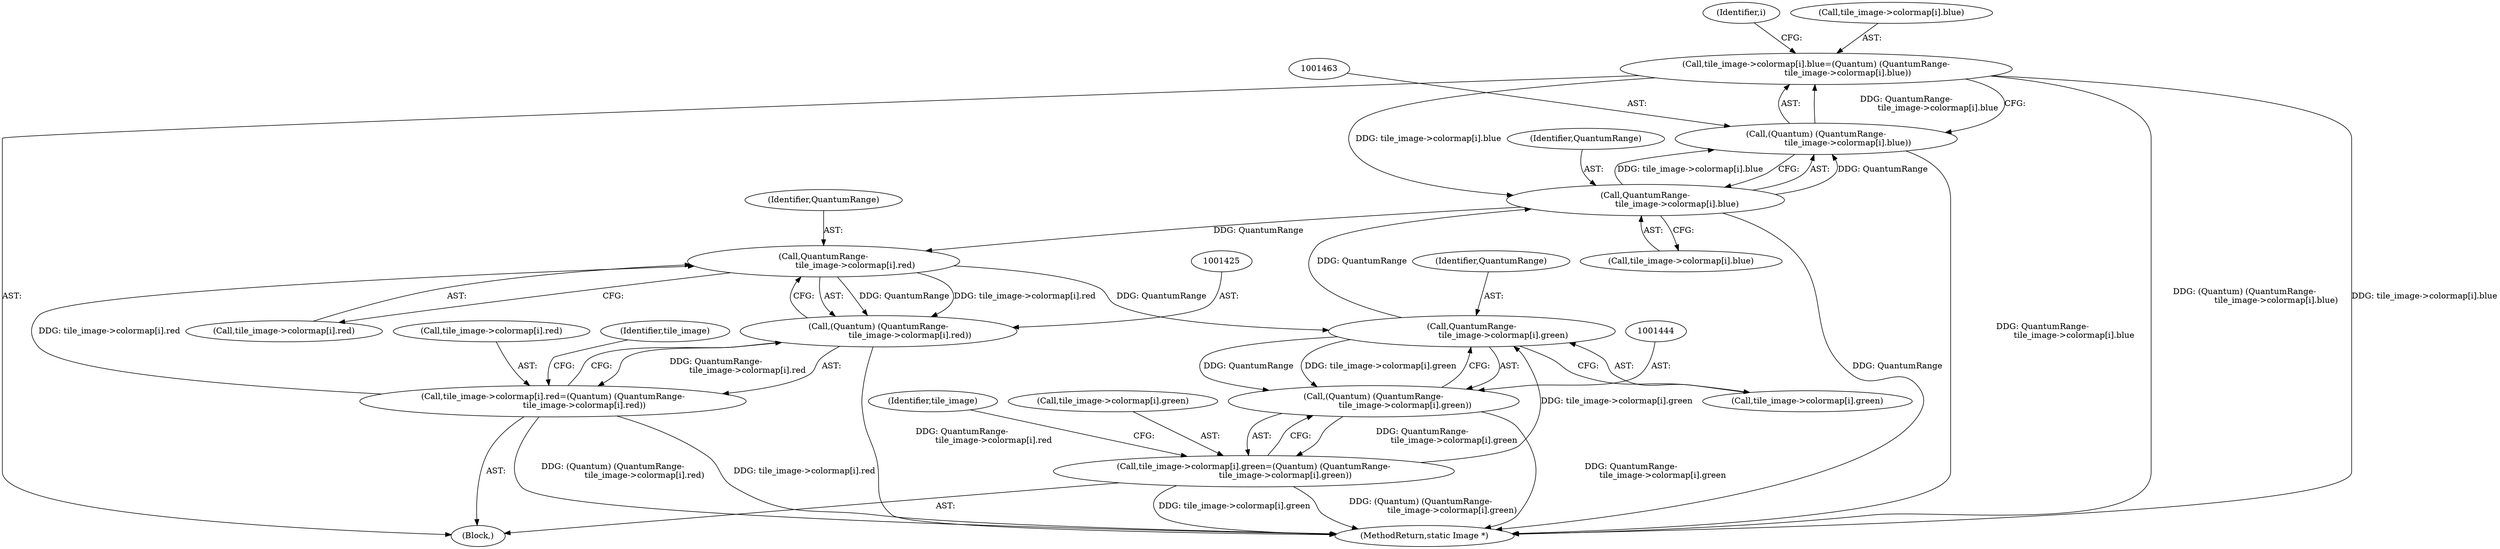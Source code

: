 digraph "0_ImageMagick_6b6bff054d569a77973f2140c0e86366e6168a6c_1@array" {
"1001454" [label="(Call,tile_image->colormap[i].blue=(Quantum) (QuantumRange-\n                        tile_image->colormap[i].blue))"];
"1001462" [label="(Call,(Quantum) (QuantumRange-\n                        tile_image->colormap[i].blue))"];
"1001464" [label="(Call,QuantumRange-\n                        tile_image->colormap[i].blue)"];
"1001445" [label="(Call,QuantumRange-\n                        tile_image->colormap[i].green)"];
"1001426" [label="(Call,QuantumRange-\n                        tile_image->colormap[i].red)"];
"1001416" [label="(Call,tile_image->colormap[i].red=(Quantum) (QuantumRange-\n                        tile_image->colormap[i].red))"];
"1001424" [label="(Call,(Quantum) (QuantumRange-\n                        tile_image->colormap[i].red))"];
"1001435" [label="(Call,tile_image->colormap[i].green=(Quantum) (QuantumRange-\n                        tile_image->colormap[i].green))"];
"1001443" [label="(Call,(Quantum) (QuantumRange-\n                        tile_image->colormap[i].green))"];
"1001454" [label="(Call,tile_image->colormap[i].blue=(Quantum) (QuantumRange-\n                        tile_image->colormap[i].blue))"];
"1001415" [label="(Block,)"];
"1001458" [label="(Identifier,tile_image)"];
"1001424" [label="(Call,(Quantum) (QuantumRange-\n                        tile_image->colormap[i].red))"];
"1001417" [label="(Call,tile_image->colormap[i].red)"];
"1001414" [label="(Identifier,i)"];
"1001445" [label="(Call,QuantumRange-\n                        tile_image->colormap[i].green)"];
"1001466" [label="(Call,tile_image->colormap[i].blue)"];
"1001435" [label="(Call,tile_image->colormap[i].green=(Quantum) (QuantumRange-\n                        tile_image->colormap[i].green))"];
"1001454" [label="(Call,tile_image->colormap[i].blue=(Quantum) (QuantumRange-\n                        tile_image->colormap[i].blue))"];
"1001428" [label="(Call,tile_image->colormap[i].red)"];
"1001436" [label="(Call,tile_image->colormap[i].green)"];
"1002573" [label="(MethodReturn,static Image *)"];
"1001426" [label="(Call,QuantumRange-\n                        tile_image->colormap[i].red)"];
"1001416" [label="(Call,tile_image->colormap[i].red=(Quantum) (QuantumRange-\n                        tile_image->colormap[i].red))"];
"1001455" [label="(Call,tile_image->colormap[i].blue)"];
"1001446" [label="(Identifier,QuantumRange)"];
"1001439" [label="(Identifier,tile_image)"];
"1001443" [label="(Call,(Quantum) (QuantumRange-\n                        tile_image->colormap[i].green))"];
"1001427" [label="(Identifier,QuantumRange)"];
"1001465" [label="(Identifier,QuantumRange)"];
"1001462" [label="(Call,(Quantum) (QuantumRange-\n                        tile_image->colormap[i].blue))"];
"1001464" [label="(Call,QuantumRange-\n                        tile_image->colormap[i].blue)"];
"1001447" [label="(Call,tile_image->colormap[i].green)"];
"1001454" -> "1001415"  [label="AST: "];
"1001454" -> "1001462"  [label="CFG: "];
"1001455" -> "1001454"  [label="AST: "];
"1001462" -> "1001454"  [label="AST: "];
"1001414" -> "1001454"  [label="CFG: "];
"1001454" -> "1002573"  [label="DDG: (Quantum) (QuantumRange-\n                        tile_image->colormap[i].blue)"];
"1001454" -> "1002573"  [label="DDG: tile_image->colormap[i].blue"];
"1001462" -> "1001454"  [label="DDG: QuantumRange-\n                        tile_image->colormap[i].blue"];
"1001454" -> "1001464"  [label="DDG: tile_image->colormap[i].blue"];
"1001462" -> "1001464"  [label="CFG: "];
"1001463" -> "1001462"  [label="AST: "];
"1001464" -> "1001462"  [label="AST: "];
"1001462" -> "1002573"  [label="DDG: QuantumRange-\n                        tile_image->colormap[i].blue"];
"1001464" -> "1001462"  [label="DDG: QuantumRange"];
"1001464" -> "1001462"  [label="DDG: tile_image->colormap[i].blue"];
"1001464" -> "1001466"  [label="CFG: "];
"1001465" -> "1001464"  [label="AST: "];
"1001466" -> "1001464"  [label="AST: "];
"1001464" -> "1002573"  [label="DDG: QuantumRange"];
"1001464" -> "1001426"  [label="DDG: QuantumRange"];
"1001445" -> "1001464"  [label="DDG: QuantumRange"];
"1001445" -> "1001443"  [label="AST: "];
"1001445" -> "1001447"  [label="CFG: "];
"1001446" -> "1001445"  [label="AST: "];
"1001447" -> "1001445"  [label="AST: "];
"1001443" -> "1001445"  [label="CFG: "];
"1001445" -> "1001443"  [label="DDG: QuantumRange"];
"1001445" -> "1001443"  [label="DDG: tile_image->colormap[i].green"];
"1001426" -> "1001445"  [label="DDG: QuantumRange"];
"1001435" -> "1001445"  [label="DDG: tile_image->colormap[i].green"];
"1001426" -> "1001424"  [label="AST: "];
"1001426" -> "1001428"  [label="CFG: "];
"1001427" -> "1001426"  [label="AST: "];
"1001428" -> "1001426"  [label="AST: "];
"1001424" -> "1001426"  [label="CFG: "];
"1001426" -> "1001424"  [label="DDG: QuantumRange"];
"1001426" -> "1001424"  [label="DDG: tile_image->colormap[i].red"];
"1001416" -> "1001426"  [label="DDG: tile_image->colormap[i].red"];
"1001416" -> "1001415"  [label="AST: "];
"1001416" -> "1001424"  [label="CFG: "];
"1001417" -> "1001416"  [label="AST: "];
"1001424" -> "1001416"  [label="AST: "];
"1001439" -> "1001416"  [label="CFG: "];
"1001416" -> "1002573"  [label="DDG: tile_image->colormap[i].red"];
"1001416" -> "1002573"  [label="DDG: (Quantum) (QuantumRange-\n                        tile_image->colormap[i].red)"];
"1001424" -> "1001416"  [label="DDG: QuantumRange-\n                        tile_image->colormap[i].red"];
"1001425" -> "1001424"  [label="AST: "];
"1001424" -> "1002573"  [label="DDG: QuantumRange-\n                        tile_image->colormap[i].red"];
"1001435" -> "1001415"  [label="AST: "];
"1001435" -> "1001443"  [label="CFG: "];
"1001436" -> "1001435"  [label="AST: "];
"1001443" -> "1001435"  [label="AST: "];
"1001458" -> "1001435"  [label="CFG: "];
"1001435" -> "1002573"  [label="DDG: tile_image->colormap[i].green"];
"1001435" -> "1002573"  [label="DDG: (Quantum) (QuantumRange-\n                        tile_image->colormap[i].green)"];
"1001443" -> "1001435"  [label="DDG: QuantumRange-\n                        tile_image->colormap[i].green"];
"1001444" -> "1001443"  [label="AST: "];
"1001443" -> "1002573"  [label="DDG: QuantumRange-\n                        tile_image->colormap[i].green"];
}
